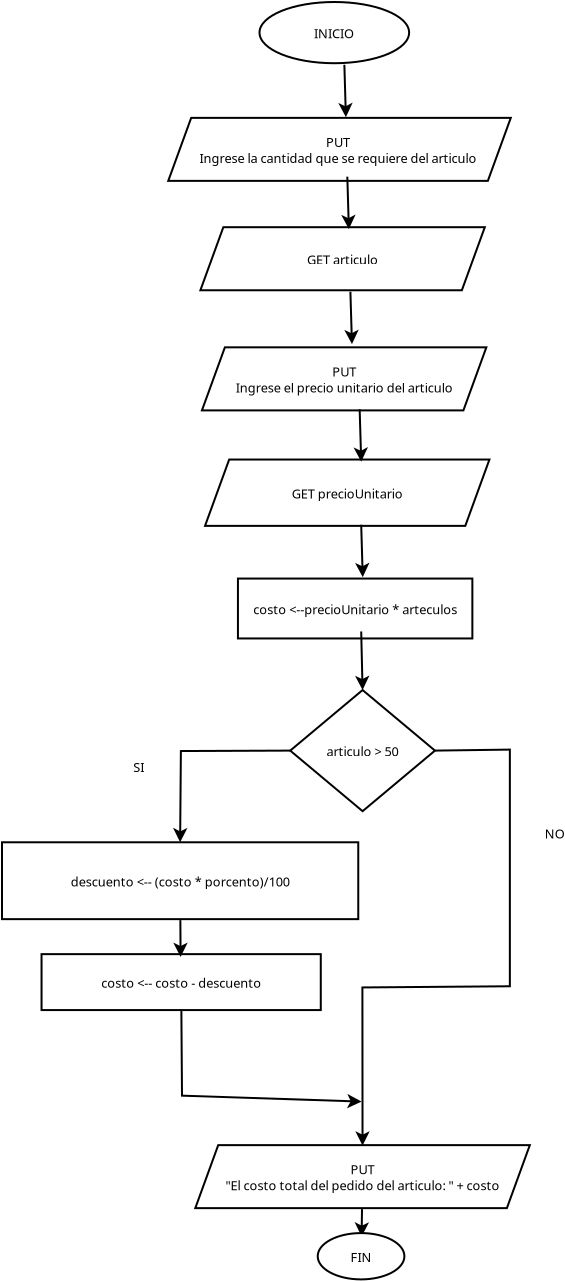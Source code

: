 <?xml version="1.0" encoding="UTF-8"?>
<dia:diagram xmlns:dia="http://www.lysator.liu.se/~alla/dia/">
  <dia:layer name="Fondo" visible="true" active="true">
    <dia:object type="Flowchart - Ellipse" version="0" id="O0">
      <dia:attribute name="obj_pos">
        <dia:point val="32.62,-5.869"/>
      </dia:attribute>
      <dia:attribute name="obj_bb">
        <dia:rectangle val="32.57,-5.919;40.151,-2.759"/>
      </dia:attribute>
      <dia:attribute name="elem_corner">
        <dia:point val="32.62,-5.869"/>
      </dia:attribute>
      <dia:attribute name="elem_width">
        <dia:real val="7.48"/>
      </dia:attribute>
      <dia:attribute name="elem_height">
        <dia:real val="3.061"/>
      </dia:attribute>
      <dia:attribute name="show_background">
        <dia:boolean val="true"/>
      </dia:attribute>
      <dia:attribute name="padding">
        <dia:real val="0.354"/>
      </dia:attribute>
      <dia:attribute name="text">
        <dia:composite type="text">
          <dia:attribute name="string">
            <dia:string>#INICIO#</dia:string>
          </dia:attribute>
          <dia:attribute name="font">
            <dia:font family="sans" style="0" name="Helvetica"/>
          </dia:attribute>
          <dia:attribute name="height">
            <dia:real val="0.8"/>
          </dia:attribute>
          <dia:attribute name="pos">
            <dia:point val="36.36,-4.099"/>
          </dia:attribute>
          <dia:attribute name="color">
            <dia:color val="#000000"/>
          </dia:attribute>
          <dia:attribute name="alignment">
            <dia:enum val="1"/>
          </dia:attribute>
        </dia:composite>
      </dia:attribute>
    </dia:object>
    <dia:object type="Standard - Line" version="0" id="O1">
      <dia:attribute name="obj_pos">
        <dia:point val="36.862,-2.731"/>
      </dia:attribute>
      <dia:attribute name="obj_bb">
        <dia:rectangle val="36.559,-2.783;37.283,0.002"/>
      </dia:attribute>
      <dia:attribute name="conn_endpoints">
        <dia:point val="36.862,-2.731"/>
        <dia:point val="36.939,-0.11"/>
      </dia:attribute>
      <dia:attribute name="numcp">
        <dia:int val="1"/>
      </dia:attribute>
      <dia:attribute name="end_arrow">
        <dia:enum val="22"/>
      </dia:attribute>
      <dia:attribute name="end_arrow_length">
        <dia:real val="0.5"/>
      </dia:attribute>
      <dia:attribute name="end_arrow_width">
        <dia:real val="0.5"/>
      </dia:attribute>
    </dia:object>
    <dia:object type="Flowchart - Box" version="0" id="O2">
      <dia:attribute name="obj_pos">
        <dia:point val="31.541,22.959"/>
      </dia:attribute>
      <dia:attribute name="obj_bb">
        <dia:rectangle val="31.491,22.909;43.312,26.004"/>
      </dia:attribute>
      <dia:attribute name="elem_corner">
        <dia:point val="31.541,22.959"/>
      </dia:attribute>
      <dia:attribute name="elem_width">
        <dia:real val="11.721"/>
      </dia:attribute>
      <dia:attribute name="elem_height">
        <dia:real val="2.995"/>
      </dia:attribute>
      <dia:attribute name="show_background">
        <dia:boolean val="true"/>
      </dia:attribute>
      <dia:attribute name="padding">
        <dia:real val="0.5"/>
      </dia:attribute>
      <dia:attribute name="text">
        <dia:composite type="text">
          <dia:attribute name="string">
            <dia:string>#costo &lt;--precioUnitario * arteculos#</dia:string>
          </dia:attribute>
          <dia:attribute name="font">
            <dia:font family="sans" style="0" name="Helvetica"/>
          </dia:attribute>
          <dia:attribute name="height">
            <dia:real val="0.8"/>
          </dia:attribute>
          <dia:attribute name="pos">
            <dia:point val="37.402,24.696"/>
          </dia:attribute>
          <dia:attribute name="color">
            <dia:color val="#000000"/>
          </dia:attribute>
          <dia:attribute name="alignment">
            <dia:enum val="1"/>
          </dia:attribute>
        </dia:composite>
      </dia:attribute>
    </dia:object>
    <dia:object type="Flowchart - Parallelogram" version="0" id="O3">
      <dia:attribute name="obj_pos">
        <dia:point val="28.435,-0.075"/>
      </dia:attribute>
      <dia:attribute name="obj_bb">
        <dia:rectangle val="28.385,-0.125;44.854,3.126"/>
      </dia:attribute>
      <dia:attribute name="elem_corner">
        <dia:point val="28.435,-0.075"/>
      </dia:attribute>
      <dia:attribute name="elem_width">
        <dia:real val="16.369"/>
      </dia:attribute>
      <dia:attribute name="elem_height">
        <dia:real val="3.151"/>
      </dia:attribute>
      <dia:attribute name="show_background">
        <dia:boolean val="true"/>
      </dia:attribute>
      <dia:attribute name="shear_angle">
        <dia:real val="70"/>
      </dia:attribute>
      <dia:attribute name="padding">
        <dia:real val="0.5"/>
      </dia:attribute>
      <dia:attribute name="text">
        <dia:composite type="text">
          <dia:attribute name="string">
            <dia:string>#PUT 
Ingrese la cantidad que se requiere del articulo #</dia:string>
          </dia:attribute>
          <dia:attribute name="font">
            <dia:font family="sans" style="0" name="Helvetica"/>
          </dia:attribute>
          <dia:attribute name="height">
            <dia:real val="0.8"/>
          </dia:attribute>
          <dia:attribute name="pos">
            <dia:point val="36.62,1.341"/>
          </dia:attribute>
          <dia:attribute name="color">
            <dia:color val="#000000"/>
          </dia:attribute>
          <dia:attribute name="alignment">
            <dia:enum val="1"/>
          </dia:attribute>
        </dia:composite>
      </dia:attribute>
    </dia:object>
    <dia:object type="Flowchart - Parallelogram" version="0" id="O4">
      <dia:attribute name="obj_pos">
        <dia:point val="29.664,5.392"/>
      </dia:attribute>
      <dia:attribute name="obj_bb">
        <dia:rectangle val="29.614,5.342;43.934,8.593"/>
      </dia:attribute>
      <dia:attribute name="elem_corner">
        <dia:point val="29.664,5.392"/>
      </dia:attribute>
      <dia:attribute name="elem_width">
        <dia:real val="14.22"/>
      </dia:attribute>
      <dia:attribute name="elem_height">
        <dia:real val="3.151"/>
      </dia:attribute>
      <dia:attribute name="show_background">
        <dia:boolean val="true"/>
      </dia:attribute>
      <dia:attribute name="shear_angle">
        <dia:real val="70"/>
      </dia:attribute>
      <dia:attribute name="padding">
        <dia:real val="0.5"/>
      </dia:attribute>
      <dia:attribute name="text">
        <dia:composite type="text">
          <dia:attribute name="string">
            <dia:string>#GET articulo#</dia:string>
          </dia:attribute>
          <dia:attribute name="font">
            <dia:font family="sans" style="0" name="Helvetica"/>
          </dia:attribute>
          <dia:attribute name="height">
            <dia:real val="0.8"/>
          </dia:attribute>
          <dia:attribute name="pos">
            <dia:point val="36.774,7.208"/>
          </dia:attribute>
          <dia:attribute name="color">
            <dia:color val="#000000"/>
          </dia:attribute>
          <dia:attribute name="alignment">
            <dia:enum val="1"/>
          </dia:attribute>
        </dia:composite>
      </dia:attribute>
    </dia:object>
    <dia:object type="Flowchart - Parallelogram" version="0" id="O5">
      <dia:attribute name="obj_pos">
        <dia:point val="29.741,11.399"/>
      </dia:attribute>
      <dia:attribute name="obj_bb">
        <dia:rectangle val="29.691,11.349;44.011,14.6"/>
      </dia:attribute>
      <dia:attribute name="elem_corner">
        <dia:point val="29.741,11.399"/>
      </dia:attribute>
      <dia:attribute name="elem_width">
        <dia:real val="14.22"/>
      </dia:attribute>
      <dia:attribute name="elem_height">
        <dia:real val="3.151"/>
      </dia:attribute>
      <dia:attribute name="show_background">
        <dia:boolean val="true"/>
      </dia:attribute>
      <dia:attribute name="shear_angle">
        <dia:real val="70"/>
      </dia:attribute>
      <dia:attribute name="padding">
        <dia:real val="0.5"/>
      </dia:attribute>
      <dia:attribute name="text">
        <dia:composite type="text">
          <dia:attribute name="string">
            <dia:string>#PUT
Ingrese el precio unitario del articulo#</dia:string>
          </dia:attribute>
          <dia:attribute name="font">
            <dia:font family="sans" style="0" name="Helvetica"/>
          </dia:attribute>
          <dia:attribute name="height">
            <dia:real val="0.8"/>
          </dia:attribute>
          <dia:attribute name="pos">
            <dia:point val="36.851,12.815"/>
          </dia:attribute>
          <dia:attribute name="color">
            <dia:color val="#000000"/>
          </dia:attribute>
          <dia:attribute name="alignment">
            <dia:enum val="1"/>
          </dia:attribute>
        </dia:composite>
      </dia:attribute>
    </dia:object>
    <dia:object type="Flowchart - Parallelogram" version="0" id="O6">
      <dia:attribute name="obj_pos">
        <dia:point val="29.895,17.009"/>
      </dia:attribute>
      <dia:attribute name="obj_bb">
        <dia:rectangle val="29.845,16.959;44.165,20.376"/>
      </dia:attribute>
      <dia:attribute name="elem_corner">
        <dia:point val="29.895,17.009"/>
      </dia:attribute>
      <dia:attribute name="elem_width">
        <dia:real val="14.22"/>
      </dia:attribute>
      <dia:attribute name="elem_height">
        <dia:real val="3.317"/>
      </dia:attribute>
      <dia:attribute name="show_background">
        <dia:boolean val="true"/>
      </dia:attribute>
      <dia:attribute name="shear_angle">
        <dia:real val="70"/>
      </dia:attribute>
      <dia:attribute name="padding">
        <dia:real val="0.5"/>
      </dia:attribute>
      <dia:attribute name="text">
        <dia:composite type="text">
          <dia:attribute name="string">
            <dia:string>#GET precioUnitario#</dia:string>
          </dia:attribute>
          <dia:attribute name="font">
            <dia:font family="sans" style="0" name="Helvetica"/>
          </dia:attribute>
          <dia:attribute name="height">
            <dia:real val="0.8"/>
          </dia:attribute>
          <dia:attribute name="pos">
            <dia:point val="37.005,18.907"/>
          </dia:attribute>
          <dia:attribute name="color">
            <dia:color val="#000000"/>
          </dia:attribute>
          <dia:attribute name="alignment">
            <dia:enum val="1"/>
          </dia:attribute>
        </dia:composite>
      </dia:attribute>
    </dia:object>
    <dia:object type="Flowchart - Parallelogram" version="0" id="O7">
      <dia:attribute name="obj_pos">
        <dia:point val="29.653,51.288"/>
      </dia:attribute>
      <dia:attribute name="obj_bb">
        <dia:rectangle val="29.603,51.238;45.94,54.489"/>
      </dia:attribute>
      <dia:attribute name="elem_corner">
        <dia:point val="29.653,51.288"/>
      </dia:attribute>
      <dia:attribute name="elem_width">
        <dia:real val="16.237"/>
      </dia:attribute>
      <dia:attribute name="elem_height">
        <dia:real val="3.151"/>
      </dia:attribute>
      <dia:attribute name="show_background">
        <dia:boolean val="true"/>
      </dia:attribute>
      <dia:attribute name="shear_angle">
        <dia:real val="70"/>
      </dia:attribute>
      <dia:attribute name="padding">
        <dia:real val="0.5"/>
      </dia:attribute>
      <dia:attribute name="text">
        <dia:composite type="text">
          <dia:attribute name="string">
            <dia:string>#PUT
"El costo total del pedido del articulo: " + costo#</dia:string>
          </dia:attribute>
          <dia:attribute name="font">
            <dia:font family="sans" style="0" name="Helvetica"/>
          </dia:attribute>
          <dia:attribute name="height">
            <dia:real val="0.8"/>
          </dia:attribute>
          <dia:attribute name="pos">
            <dia:point val="37.772,52.703"/>
          </dia:attribute>
          <dia:attribute name="color">
            <dia:color val="#000000"/>
          </dia:attribute>
          <dia:attribute name="alignment">
            <dia:enum val="1"/>
          </dia:attribute>
        </dia:composite>
      </dia:attribute>
    </dia:object>
    <dia:object type="Standard - Line" version="0" id="O8">
      <dia:attribute name="obj_pos">
        <dia:point val="37.01,2.864"/>
      </dia:attribute>
      <dia:attribute name="obj_bb">
        <dia:rectangle val="36.708,2.813;37.431,5.598"/>
      </dia:attribute>
      <dia:attribute name="conn_endpoints">
        <dia:point val="37.01,2.864"/>
        <dia:point val="37.087,5.486"/>
      </dia:attribute>
      <dia:attribute name="numcp">
        <dia:int val="1"/>
      </dia:attribute>
      <dia:attribute name="end_arrow">
        <dia:enum val="22"/>
      </dia:attribute>
      <dia:attribute name="end_arrow_length">
        <dia:real val="0.5"/>
      </dia:attribute>
      <dia:attribute name="end_arrow_width">
        <dia:real val="0.5"/>
      </dia:attribute>
    </dia:object>
    <dia:object type="Standard - Line" version="0" id="O9">
      <dia:attribute name="obj_pos">
        <dia:point val="37.704,25.604"/>
      </dia:attribute>
      <dia:attribute name="obj_bb">
        <dia:rectangle val="37.397,25.553;38.12,28.645"/>
      </dia:attribute>
      <dia:attribute name="conn_endpoints">
        <dia:point val="37.704,25.604"/>
        <dia:point val="37.773,28.533"/>
      </dia:attribute>
      <dia:attribute name="numcp">
        <dia:int val="1"/>
      </dia:attribute>
      <dia:attribute name="end_arrow">
        <dia:enum val="22"/>
      </dia:attribute>
      <dia:attribute name="end_arrow_length">
        <dia:real val="0.5"/>
      </dia:attribute>
      <dia:attribute name="end_arrow_width">
        <dia:real val="0.5"/>
      </dia:attribute>
      <dia:connections>
        <dia:connection handle="1" to="O13" connection="0"/>
      </dia:connections>
    </dia:object>
    <dia:object type="Standard - Line" version="0" id="O10">
      <dia:attribute name="obj_pos">
        <dia:point val="37.627,14.493"/>
      </dia:attribute>
      <dia:attribute name="obj_bb">
        <dia:rectangle val="37.325,14.441;38.048,17.226"/>
      </dia:attribute>
      <dia:attribute name="conn_endpoints">
        <dia:point val="37.627,14.493"/>
        <dia:point val="37.704,17.114"/>
      </dia:attribute>
      <dia:attribute name="numcp">
        <dia:int val="1"/>
      </dia:attribute>
      <dia:attribute name="end_arrow">
        <dia:enum val="22"/>
      </dia:attribute>
      <dia:attribute name="end_arrow_length">
        <dia:real val="0.5"/>
      </dia:attribute>
      <dia:attribute name="end_arrow_width">
        <dia:real val="0.5"/>
      </dia:attribute>
    </dia:object>
    <dia:object type="Standard - Line" version="0" id="O11">
      <dia:attribute name="obj_pos">
        <dia:point val="37.704,20.268"/>
      </dia:attribute>
      <dia:attribute name="obj_bb">
        <dia:rectangle val="37.402,20.217;38.125,23.002"/>
      </dia:attribute>
      <dia:attribute name="conn_endpoints">
        <dia:point val="37.704,20.268"/>
        <dia:point val="37.781,22.89"/>
      </dia:attribute>
      <dia:attribute name="numcp">
        <dia:int val="1"/>
      </dia:attribute>
      <dia:attribute name="end_arrow">
        <dia:enum val="22"/>
      </dia:attribute>
      <dia:attribute name="end_arrow_length">
        <dia:real val="0.5"/>
      </dia:attribute>
      <dia:attribute name="end_arrow_width">
        <dia:real val="0.5"/>
      </dia:attribute>
    </dia:object>
    <dia:object type="Standard - Line" version="0" id="O12">
      <dia:attribute name="obj_pos">
        <dia:point val="37.164,8.617"/>
      </dia:attribute>
      <dia:attribute name="obj_bb">
        <dia:rectangle val="36.862,8.565;37.585,11.35"/>
      </dia:attribute>
      <dia:attribute name="conn_endpoints">
        <dia:point val="37.164,8.617"/>
        <dia:point val="37.242,11.239"/>
      </dia:attribute>
      <dia:attribute name="numcp">
        <dia:int val="1"/>
      </dia:attribute>
      <dia:attribute name="end_arrow">
        <dia:enum val="22"/>
      </dia:attribute>
      <dia:attribute name="end_arrow_length">
        <dia:real val="0.5"/>
      </dia:attribute>
      <dia:attribute name="end_arrow_width">
        <dia:real val="0.5"/>
      </dia:attribute>
    </dia:object>
    <dia:object type="Flowchart - Diamond" version="0" id="O13">
      <dia:attribute name="obj_pos">
        <dia:point val="34.155,28.533"/>
      </dia:attribute>
      <dia:attribute name="obj_bb">
        <dia:rectangle val="34.105,28.483;41.441,34.64"/>
      </dia:attribute>
      <dia:attribute name="elem_corner">
        <dia:point val="34.155,28.533"/>
      </dia:attribute>
      <dia:attribute name="elem_width">
        <dia:real val="7.236"/>
      </dia:attribute>
      <dia:attribute name="elem_height">
        <dia:real val="6.057"/>
      </dia:attribute>
      <dia:attribute name="show_background">
        <dia:boolean val="true"/>
      </dia:attribute>
      <dia:attribute name="padding">
        <dia:real val="0.354"/>
      </dia:attribute>
      <dia:attribute name="text">
        <dia:composite type="text">
          <dia:attribute name="string">
            <dia:string>#articulo &gt; 50#</dia:string>
          </dia:attribute>
          <dia:attribute name="font">
            <dia:font family="sans" style="0" name="Helvetica"/>
          </dia:attribute>
          <dia:attribute name="height">
            <dia:real val="0.8"/>
          </dia:attribute>
          <dia:attribute name="pos">
            <dia:point val="37.773,31.801"/>
          </dia:attribute>
          <dia:attribute name="color">
            <dia:color val="#000000"/>
          </dia:attribute>
          <dia:attribute name="alignment">
            <dia:enum val="1"/>
          </dia:attribute>
        </dia:composite>
      </dia:attribute>
    </dia:object>
    <dia:object type="Standard - PolyLine" version="0" id="O14">
      <dia:attribute name="obj_pos">
        <dia:point val="34.155,31.561"/>
      </dia:attribute>
      <dia:attribute name="obj_bb">
        <dia:rectangle val="28.293,31.511;34.205,36.257"/>
      </dia:attribute>
      <dia:attribute name="poly_points">
        <dia:point val="34.155,31.561"/>
        <dia:point val="28.688,31.583"/>
        <dia:point val="28.65,36.145"/>
      </dia:attribute>
      <dia:attribute name="end_arrow">
        <dia:enum val="22"/>
      </dia:attribute>
      <dia:attribute name="end_arrow_length">
        <dia:real val="0.5"/>
      </dia:attribute>
      <dia:attribute name="end_arrow_width">
        <dia:real val="0.5"/>
      </dia:attribute>
      <dia:connections>
        <dia:connection handle="0" to="O13" connection="12"/>
        <dia:connection handle="2" to="O15" connection="2"/>
      </dia:connections>
    </dia:object>
    <dia:object type="Flowchart - Box" version="0" id="O15">
      <dia:attribute name="obj_pos">
        <dia:point val="19.744,36.145"/>
      </dia:attribute>
      <dia:attribute name="obj_bb">
        <dia:rectangle val="19.694,36.095;37.606,40.038"/>
      </dia:attribute>
      <dia:attribute name="elem_corner">
        <dia:point val="19.744,36.145"/>
      </dia:attribute>
      <dia:attribute name="elem_width">
        <dia:real val="17.813"/>
      </dia:attribute>
      <dia:attribute name="elem_height">
        <dia:real val="3.843"/>
      </dia:attribute>
      <dia:attribute name="show_background">
        <dia:boolean val="true"/>
      </dia:attribute>
      <dia:attribute name="padding">
        <dia:real val="0.5"/>
      </dia:attribute>
      <dia:attribute name="text">
        <dia:composite type="text">
          <dia:attribute name="string">
            <dia:string>#descuento &lt;-- (costo * porcento)/100#</dia:string>
          </dia:attribute>
          <dia:attribute name="font">
            <dia:font family="sans" style="0" name="Helvetica"/>
          </dia:attribute>
          <dia:attribute name="height">
            <dia:real val="0.8"/>
          </dia:attribute>
          <dia:attribute name="pos">
            <dia:point val="28.65,38.306"/>
          </dia:attribute>
          <dia:attribute name="color">
            <dia:color val="#000000"/>
          </dia:attribute>
          <dia:attribute name="alignment">
            <dia:enum val="1"/>
          </dia:attribute>
        </dia:composite>
      </dia:attribute>
    </dia:object>
    <dia:object type="Flowchart - Box" version="0" id="O16">
      <dia:attribute name="obj_pos">
        <dia:point val="21.721,41.738"/>
      </dia:attribute>
      <dia:attribute name="obj_bb">
        <dia:rectangle val="21.671,41.688;35.733,44.584"/>
      </dia:attribute>
      <dia:attribute name="elem_corner">
        <dia:point val="21.721,41.738"/>
      </dia:attribute>
      <dia:attribute name="elem_width">
        <dia:real val="13.962"/>
      </dia:attribute>
      <dia:attribute name="elem_height">
        <dia:real val="2.796"/>
      </dia:attribute>
      <dia:attribute name="show_background">
        <dia:boolean val="true"/>
      </dia:attribute>
      <dia:attribute name="padding">
        <dia:real val="0.5"/>
      </dia:attribute>
      <dia:attribute name="text">
        <dia:composite type="text">
          <dia:attribute name="string">
            <dia:string>#costo &lt;-- costo - descuento#</dia:string>
          </dia:attribute>
          <dia:attribute name="font">
            <dia:font family="sans" style="0" name="Helvetica"/>
          </dia:attribute>
          <dia:attribute name="height">
            <dia:real val="0.8"/>
          </dia:attribute>
          <dia:attribute name="pos">
            <dia:point val="28.702,43.376"/>
          </dia:attribute>
          <dia:attribute name="color">
            <dia:color val="#000000"/>
          </dia:attribute>
          <dia:attribute name="alignment">
            <dia:enum val="1"/>
          </dia:attribute>
        </dia:composite>
      </dia:attribute>
    </dia:object>
    <dia:object type="Standard - Line" version="0" id="O17">
      <dia:attribute name="obj_pos">
        <dia:point val="28.662,40.037"/>
      </dia:attribute>
      <dia:attribute name="obj_bb">
        <dia:rectangle val="28.307,39.987;29.031,41.992"/>
      </dia:attribute>
      <dia:attribute name="conn_endpoints">
        <dia:point val="28.662,40.037"/>
        <dia:point val="28.673,41.88"/>
      </dia:attribute>
      <dia:attribute name="numcp">
        <dia:int val="1"/>
      </dia:attribute>
      <dia:attribute name="end_arrow">
        <dia:enum val="22"/>
      </dia:attribute>
      <dia:attribute name="end_arrow_length">
        <dia:real val="0.5"/>
      </dia:attribute>
      <dia:attribute name="end_arrow_width">
        <dia:real val="0.5"/>
      </dia:attribute>
      <dia:connections>
        <dia:connection handle="0" to="O15" connection="16"/>
      </dia:connections>
    </dia:object>
    <dia:object type="Standard - PolyLine" version="0" id="O18">
      <dia:attribute name="obj_pos">
        <dia:point val="41.391,31.561"/>
      </dia:attribute>
      <dia:attribute name="obj_bb">
        <dia:rectangle val="37.409,31.461;45.187,52.975"/>
      </dia:attribute>
      <dia:attribute name="poly_points">
        <dia:point val="41.391,31.561"/>
        <dia:point val="45.137,31.511"/>
        <dia:point val="45.137,43.344"/>
        <dia:point val="37.764,43.403"/>
        <dia:point val="37.772,52.863"/>
      </dia:attribute>
      <dia:attribute name="end_arrow">
        <dia:enum val="22"/>
      </dia:attribute>
      <dia:attribute name="end_arrow_length">
        <dia:real val="0.5"/>
      </dia:attribute>
      <dia:attribute name="end_arrow_width">
        <dia:real val="0.5"/>
      </dia:attribute>
      <dia:connections>
        <dia:connection handle="0" to="O13" connection="4"/>
        <dia:connection handle="4" to="O7" connection="16"/>
      </dia:connections>
    </dia:object>
    <dia:object type="Standard - PolyLine" version="0" id="O19">
      <dia:attribute name="obj_pos">
        <dia:point val="28.702,43.136"/>
      </dia:attribute>
      <dia:attribute name="obj_bb">
        <dia:rectangle val="28.663,44.534;37.835,49.453"/>
      </dia:attribute>
      <dia:attribute name="poly_points">
        <dia:point val="28.702,43.136"/>
        <dia:point val="28.744,48.814"/>
        <dia:point val="37.723,49.111"/>
      </dia:attribute>
      <dia:attribute name="end_arrow">
        <dia:enum val="22"/>
      </dia:attribute>
      <dia:attribute name="end_arrow_length">
        <dia:real val="0.5"/>
      </dia:attribute>
      <dia:attribute name="end_arrow_width">
        <dia:real val="0.5"/>
      </dia:attribute>
      <dia:connections>
        <dia:connection handle="0" to="O16" connection="16"/>
      </dia:connections>
    </dia:object>
    <dia:object type="Standard - Line" version="0" id="O20">
      <dia:attribute name="obj_pos">
        <dia:point val="37.745,54.489"/>
      </dia:attribute>
      <dia:attribute name="obj_bb">
        <dia:rectangle val="37.371,54.438;38.095,55.972"/>
      </dia:attribute>
      <dia:attribute name="conn_endpoints">
        <dia:point val="37.745,54.489"/>
        <dia:point val="37.723,55.86"/>
      </dia:attribute>
      <dia:attribute name="numcp">
        <dia:int val="1"/>
      </dia:attribute>
      <dia:attribute name="end_arrow">
        <dia:enum val="22"/>
      </dia:attribute>
      <dia:attribute name="end_arrow_length">
        <dia:real val="0.5"/>
      </dia:attribute>
      <dia:attribute name="end_arrow_width">
        <dia:real val="0.5"/>
      </dia:attribute>
      <dia:connections>
        <dia:connection handle="0" to="O7" connection="16"/>
      </dia:connections>
    </dia:object>
    <dia:object type="Flowchart - Ellipse" version="0" id="O21">
      <dia:attribute name="obj_pos">
        <dia:point val="35.53,55.685"/>
      </dia:attribute>
      <dia:attribute name="obj_bb">
        <dia:rectangle val="35.48,55.635;39.913,58.05"/>
      </dia:attribute>
      <dia:attribute name="elem_corner">
        <dia:point val="35.53,55.685"/>
      </dia:attribute>
      <dia:attribute name="elem_width">
        <dia:real val="4.334"/>
      </dia:attribute>
      <dia:attribute name="elem_height">
        <dia:real val="2.316"/>
      </dia:attribute>
      <dia:attribute name="show_background">
        <dia:boolean val="true"/>
      </dia:attribute>
      <dia:attribute name="padding">
        <dia:real val="0.354"/>
      </dia:attribute>
      <dia:attribute name="text">
        <dia:composite type="text">
          <dia:attribute name="string">
            <dia:string>#FIN#</dia:string>
          </dia:attribute>
          <dia:attribute name="font">
            <dia:font family="sans" style="0" name="Helvetica"/>
          </dia:attribute>
          <dia:attribute name="height">
            <dia:real val="0.8"/>
          </dia:attribute>
          <dia:attribute name="pos">
            <dia:point val="37.697,57.083"/>
          </dia:attribute>
          <dia:attribute name="color">
            <dia:color val="#000000"/>
          </dia:attribute>
          <dia:attribute name="alignment">
            <dia:enum val="1"/>
          </dia:attribute>
        </dia:composite>
      </dia:attribute>
    </dia:object>
    <dia:object type="Standard - Text" version="1" id="O22">
      <dia:attribute name="obj_pos">
        <dia:point val="46.88,35.961"/>
      </dia:attribute>
      <dia:attribute name="obj_bb">
        <dia:rectangle val="46.88,35.321;47.76,36.093"/>
      </dia:attribute>
      <dia:attribute name="text">
        <dia:composite type="text">
          <dia:attribute name="string">
            <dia:string>#NO#</dia:string>
          </dia:attribute>
          <dia:attribute name="font">
            <dia:font family="sans" style="0" name="Helvetica"/>
          </dia:attribute>
          <dia:attribute name="height">
            <dia:real val="0.8"/>
          </dia:attribute>
          <dia:attribute name="pos">
            <dia:point val="46.88,35.961"/>
          </dia:attribute>
          <dia:attribute name="color">
            <dia:color val="#000000"/>
          </dia:attribute>
          <dia:attribute name="alignment">
            <dia:enum val="0"/>
          </dia:attribute>
        </dia:composite>
      </dia:attribute>
      <dia:attribute name="valign">
        <dia:enum val="3"/>
      </dia:attribute>
    </dia:object>
    <dia:object type="Standard - Text" version="1" id="O23">
      <dia:attribute name="obj_pos">
        <dia:point val="26.306,32.631"/>
      </dia:attribute>
      <dia:attribute name="obj_bb">
        <dia:rectangle val="26.306,31.991;26.904,32.763"/>
      </dia:attribute>
      <dia:attribute name="text">
        <dia:composite type="text">
          <dia:attribute name="string">
            <dia:string>#SI#</dia:string>
          </dia:attribute>
          <dia:attribute name="font">
            <dia:font family="sans" style="0" name="Helvetica"/>
          </dia:attribute>
          <dia:attribute name="height">
            <dia:real val="0.8"/>
          </dia:attribute>
          <dia:attribute name="pos">
            <dia:point val="26.306,32.631"/>
          </dia:attribute>
          <dia:attribute name="color">
            <dia:color val="#000000"/>
          </dia:attribute>
          <dia:attribute name="alignment">
            <dia:enum val="0"/>
          </dia:attribute>
        </dia:composite>
      </dia:attribute>
      <dia:attribute name="valign">
        <dia:enum val="3"/>
      </dia:attribute>
    </dia:object>
  </dia:layer>
</dia:diagram>
